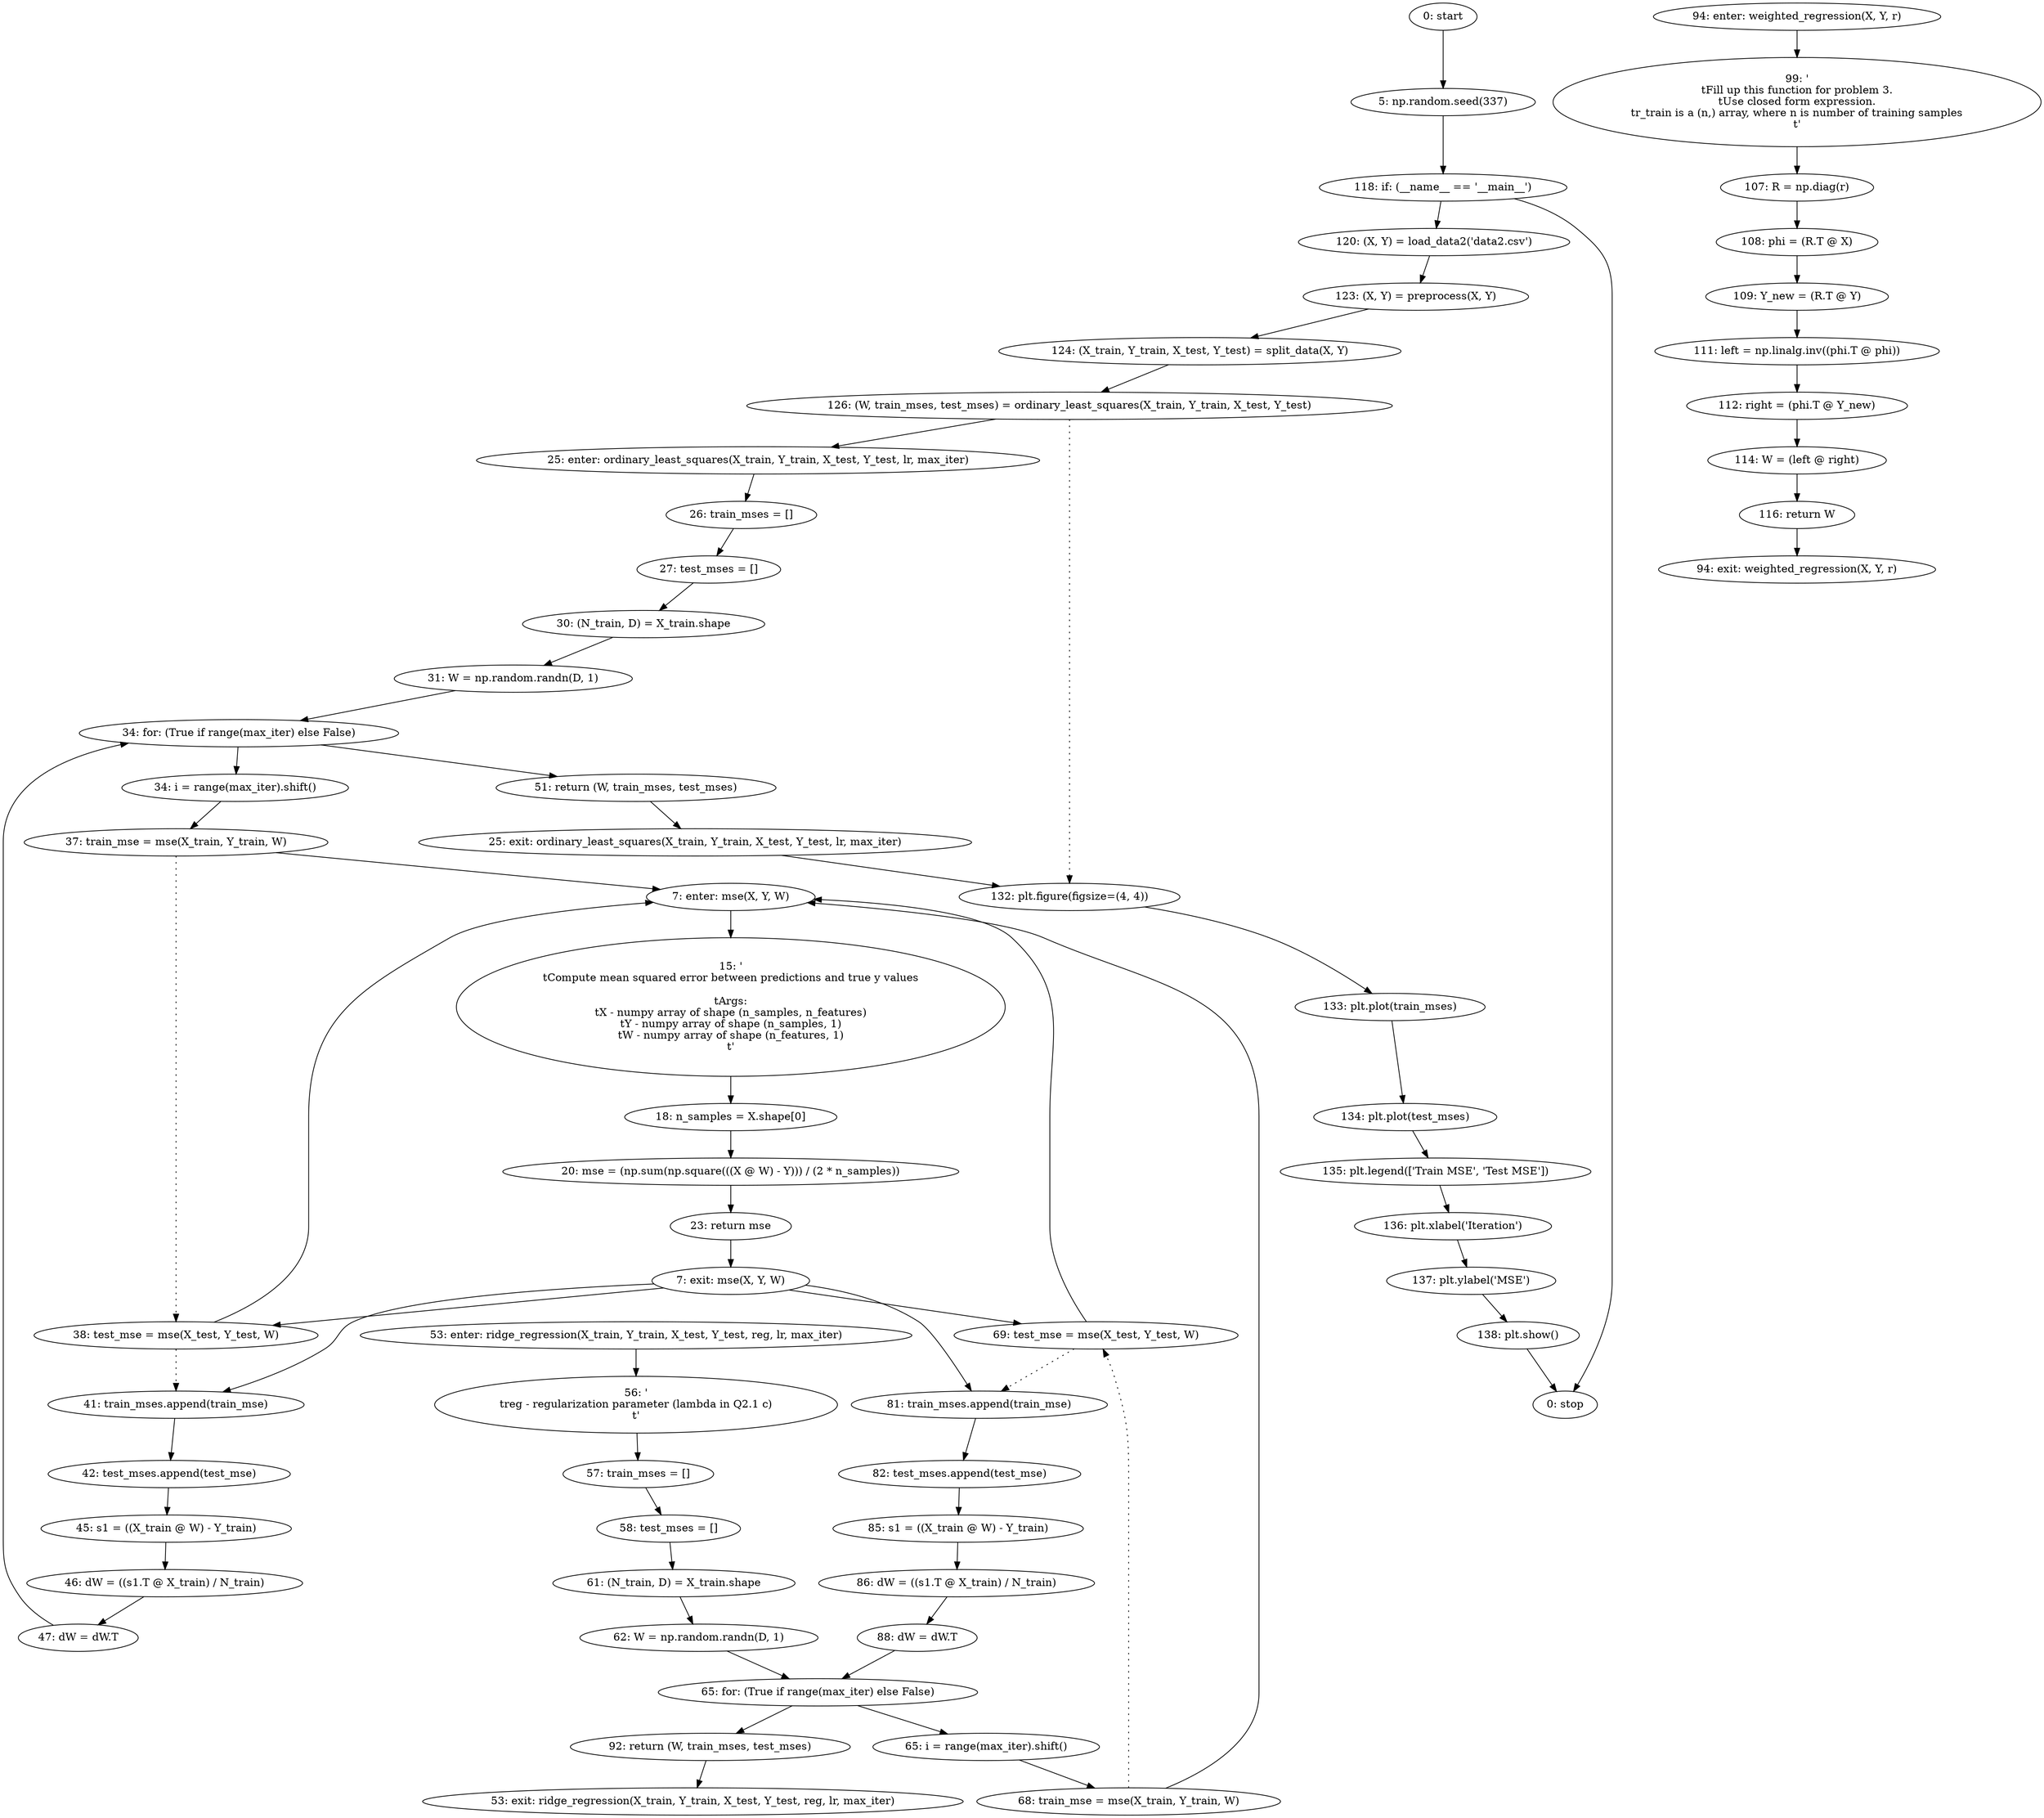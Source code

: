 strict digraph "" {
	node [label="\N"];
	0	 [label="0: start"];
	1	 [label="5: np.random.seed(337)"];
	0 -> 1;
	51	 [label="118: if: (__name__ == '__main__')"];
	1 -> 51;
	52	 [label="120: (X, Y) = load_data2('data2.csv')"];
	51 -> 52;
	63	 [label="0: stop"];
	51 -> 63;
	2	 [label="7: enter: mse(X, Y, W)"];
	4	 [label="15: '\n\tCompute mean squared error between predictions and true y values\n\n\tArgs:\n\tX - numpy array of shape (n_samples, n_features)\n\tY \
- numpy array of shape (n_samples, 1)\n\tW - numpy array of shape (n_features, 1)\n\t'"];
	2 -> 4;
	5	 [label="18: n_samples = X.shape[0]"];
	4 -> 5;
	16	 [label="37: train_mse = mse(X_train, Y_train, W)"];
	16 -> 2;
	17	 [label="38: test_mse = mse(X_test, Y_test, W)"];
	16 -> 17	 [style=dotted,
		weight=100];
	17 -> 2;
	18	 [label="41: train_mses.append(train_mse)"];
	17 -> 18	 [style=dotted,
		weight=100];
	19	 [label="42: test_mses.append(test_mse)"];
	18 -> 19;
	33	 [label="68: train_mse = mse(X_train, Y_train, W)"];
	33 -> 2;
	34	 [label="69: test_mse = mse(X_test, Y_test, W)"];
	33 -> 34	 [style=dotted,
		weight=100];
	34 -> 2;
	35	 [label="81: train_mses.append(train_mse)"];
	34 -> 35	 [style=dotted,
		weight=100];
	36	 [label="82: test_mses.append(test_mse)"];
	35 -> 36;
	3	 [label="7: exit: mse(X, Y, W)"];
	3 -> 17;
	3 -> 18;
	3 -> 34;
	3 -> 35;
	7	 [label="23: return mse"];
	7 -> 3;
	6	 [label="20: mse = (np.sum(np.square(((X @ W) - Y))) / (2 * n_samples))"];
	5 -> 6;
	6 -> 7;
	8	 [label="25: enter: ordinary_least_squares(X_train, Y_train, X_test, Y_test, lr, max_iter)"];
	10	 [label="26: train_mses = []"];
	8 -> 10;
	11	 [label="27: test_mses = []"];
	10 -> 11;
	55	 [label="126: (W, train_mses, test_mses) = ordinary_least_squares(X_train, Y_train, X_test, Y_test)"];
	55 -> 8;
	56	 [label="132: plt.figure(figsize=(4, 4))"];
	55 -> 56	 [style=dotted,
		weight=100];
	57	 [label="133: plt.plot(train_mses)"];
	56 -> 57;
	9	 [label="25: exit: ordinary_least_squares(X_train, Y_train, X_test, Y_test, lr, max_iter)"];
	9 -> 56;
	23	 [label="51: return (W, train_mses, test_mses)"];
	23 -> 9;
	12	 [label="30: (N_train, D) = X_train.shape"];
	11 -> 12;
	13	 [label="31: W = np.random.randn(D, 1)"];
	12 -> 13;
	14	 [label="34: for: (True if range(max_iter) else False)"];
	13 -> 14;
	14 -> 23;
	15	 [label="34: i = range(max_iter).shift()"];
	14 -> 15;
	15 -> 16;
	22	 [label="47: dW = dW.T"];
	22 -> 14;
	20	 [label="45: s1 = ((X_train @ W) - Y_train)"];
	19 -> 20;
	21	 [label="46: dW = ((s1.T @ X_train) / N_train)"];
	20 -> 21;
	21 -> 22;
	24	 [label="53: enter: ridge_regression(X_train, Y_train, X_test, Y_test, reg, lr, max_iter)"];
	26	 [label="56: '\n\treg - regularization parameter (lambda in Q2.1 c)\n\t'"];
	24 -> 26;
	27	 [label="57: train_mses = []"];
	26 -> 27;
	25	 [label="53: exit: ridge_regression(X_train, Y_train, X_test, Y_test, reg, lr, max_iter)"];
	40	 [label="92: return (W, train_mses, test_mses)"];
	40 -> 25;
	28	 [label="58: test_mses = []"];
	27 -> 28;
	29	 [label="61: (N_train, D) = X_train.shape"];
	28 -> 29;
	30	 [label="62: W = np.random.randn(D, 1)"];
	29 -> 30;
	31	 [label="65: for: (True if range(max_iter) else False)"];
	30 -> 31;
	31 -> 40;
	32	 [label="65: i = range(max_iter).shift()"];
	31 -> 32;
	32 -> 33;
	39	 [label="88: dW = dW.T"];
	39 -> 31;
	37	 [label="85: s1 = ((X_train @ W) - Y_train)"];
	36 -> 37;
	38	 [label="86: dW = ((s1.T @ X_train) / N_train)"];
	37 -> 38;
	38 -> 39;
	41	 [label="94: enter: weighted_regression(X, Y, r)"];
	43	 [label="99: '\n\tFill up this function for problem 3.\n\tUse closed form expression.\n\tr_train is a (n,) array, where n is number of training \
samples\n\t'"];
	41 -> 43;
	44	 [label="107: R = np.diag(r)"];
	43 -> 44;
	42	 [label="94: exit: weighted_regression(X, Y, r)"];
	50	 [label="116: return W"];
	50 -> 42;
	45	 [label="108: phi = (R.T @ X)"];
	44 -> 45;
	46	 [label="109: Y_new = (R.T @ Y)"];
	45 -> 46;
	47	 [label="111: left = np.linalg.inv((phi.T @ phi))"];
	46 -> 47;
	48	 [label="112: right = (phi.T @ Y_new)"];
	47 -> 48;
	49	 [label="114: W = (left @ right)"];
	48 -> 49;
	49 -> 50;
	53	 [label="123: (X, Y) = preprocess(X, Y)"];
	52 -> 53;
	54	 [label="124: (X_train, Y_train, X_test, Y_test) = split_data(X, Y)"];
	53 -> 54;
	54 -> 55;
	58	 [label="134: plt.plot(test_mses)"];
	57 -> 58;
	59	 [label="135: plt.legend(['Train MSE', 'Test MSE'])"];
	58 -> 59;
	60	 [label="136: plt.xlabel('Iteration')"];
	59 -> 60;
	61	 [label="137: plt.ylabel('MSE')"];
	60 -> 61;
	62	 [label="138: plt.show()"];
	61 -> 62;
	62 -> 63;
}

